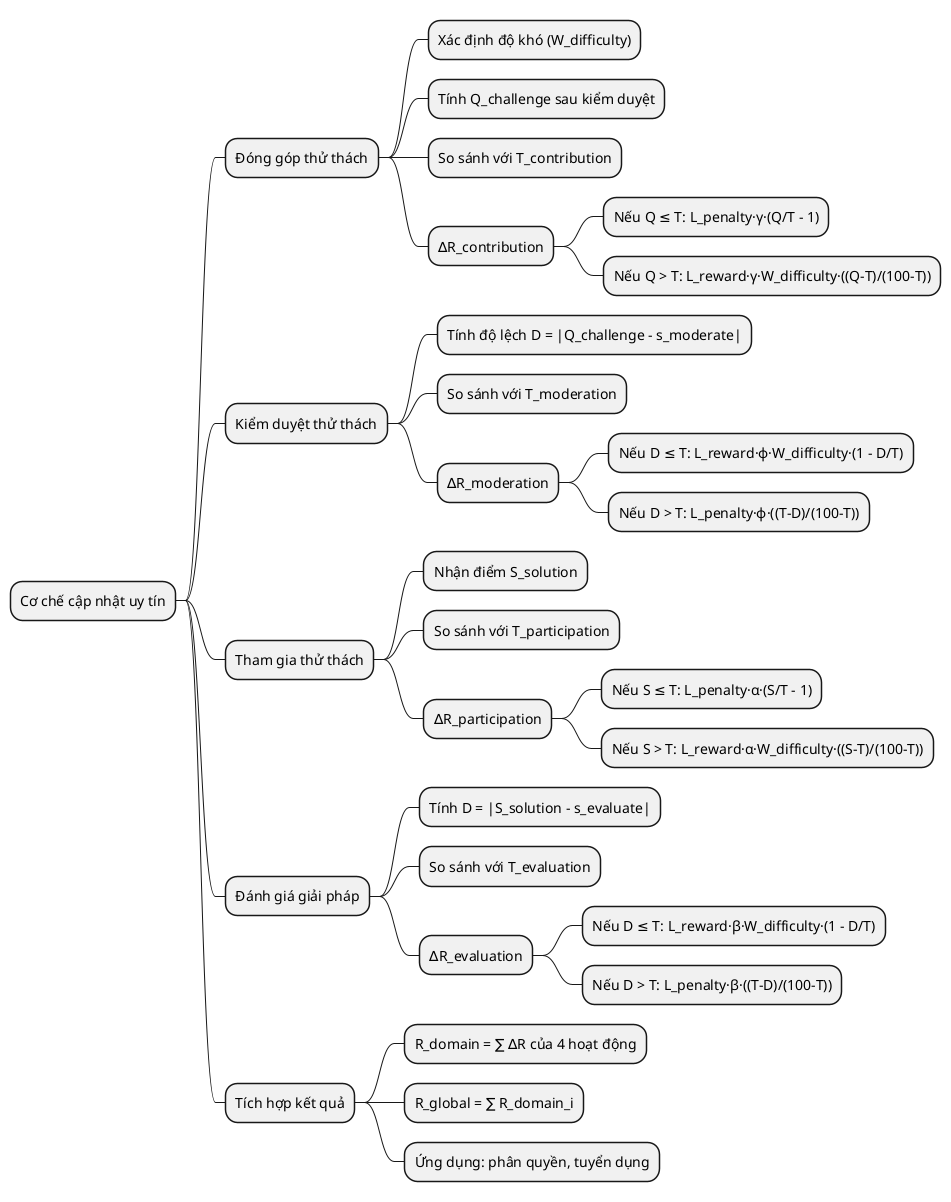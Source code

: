 @startmindmap
* Cơ chế cập nhật uy tín
** Đóng góp thử thách
*** Xác định độ khó (W_difficulty)
*** Tính Q_challenge sau kiểm duyệt
*** So sánh với T_contribution
*** ∆R_contribution
**** Nếu Q ≤ T: L_penalty·γ·(Q/T – 1)
**** Nếu Q > T: L_reward·γ·W_difficulty·((Q–T)/(100–T))
** Kiểm duyệt thử thách
*** Tính độ lệch D = |Q_challenge – s_moderate|
*** So sánh với T_moderation
*** ∆R_moderation
**** Nếu D ≤ T: L_reward·ϕ·W_difficulty·(1 – D/T)
**** Nếu D > T: L_penalty·ϕ·((T–D)/(100–T))
** Tham gia thử thách
*** Nhận điểm S_solution
*** So sánh với T_participation
*** ∆R_participation
**** Nếu S ≤ T: L_penalty·α·(S/T – 1)
**** Nếu S > T: L_reward·α·W_difficulty·((S–T)/(100–T))
** Đánh giá giải pháp
*** Tính D = |S_solution – s_evaluate|
*** So sánh với T_evaluation
*** ∆R_evaluation
**** Nếu D ≤ T: L_reward·β·W_difficulty·(1 – D/T)
**** Nếu D > T: L_penalty·β·((T–D)/(100–T))
** Tích hợp kết quả
*** R_domain = ∑ ∆R của 4 hoạt động
*** R_global = ∑ R_domain_i
*** Ứng dụng: phân quyền, tuyển dụng
@endmindmap
